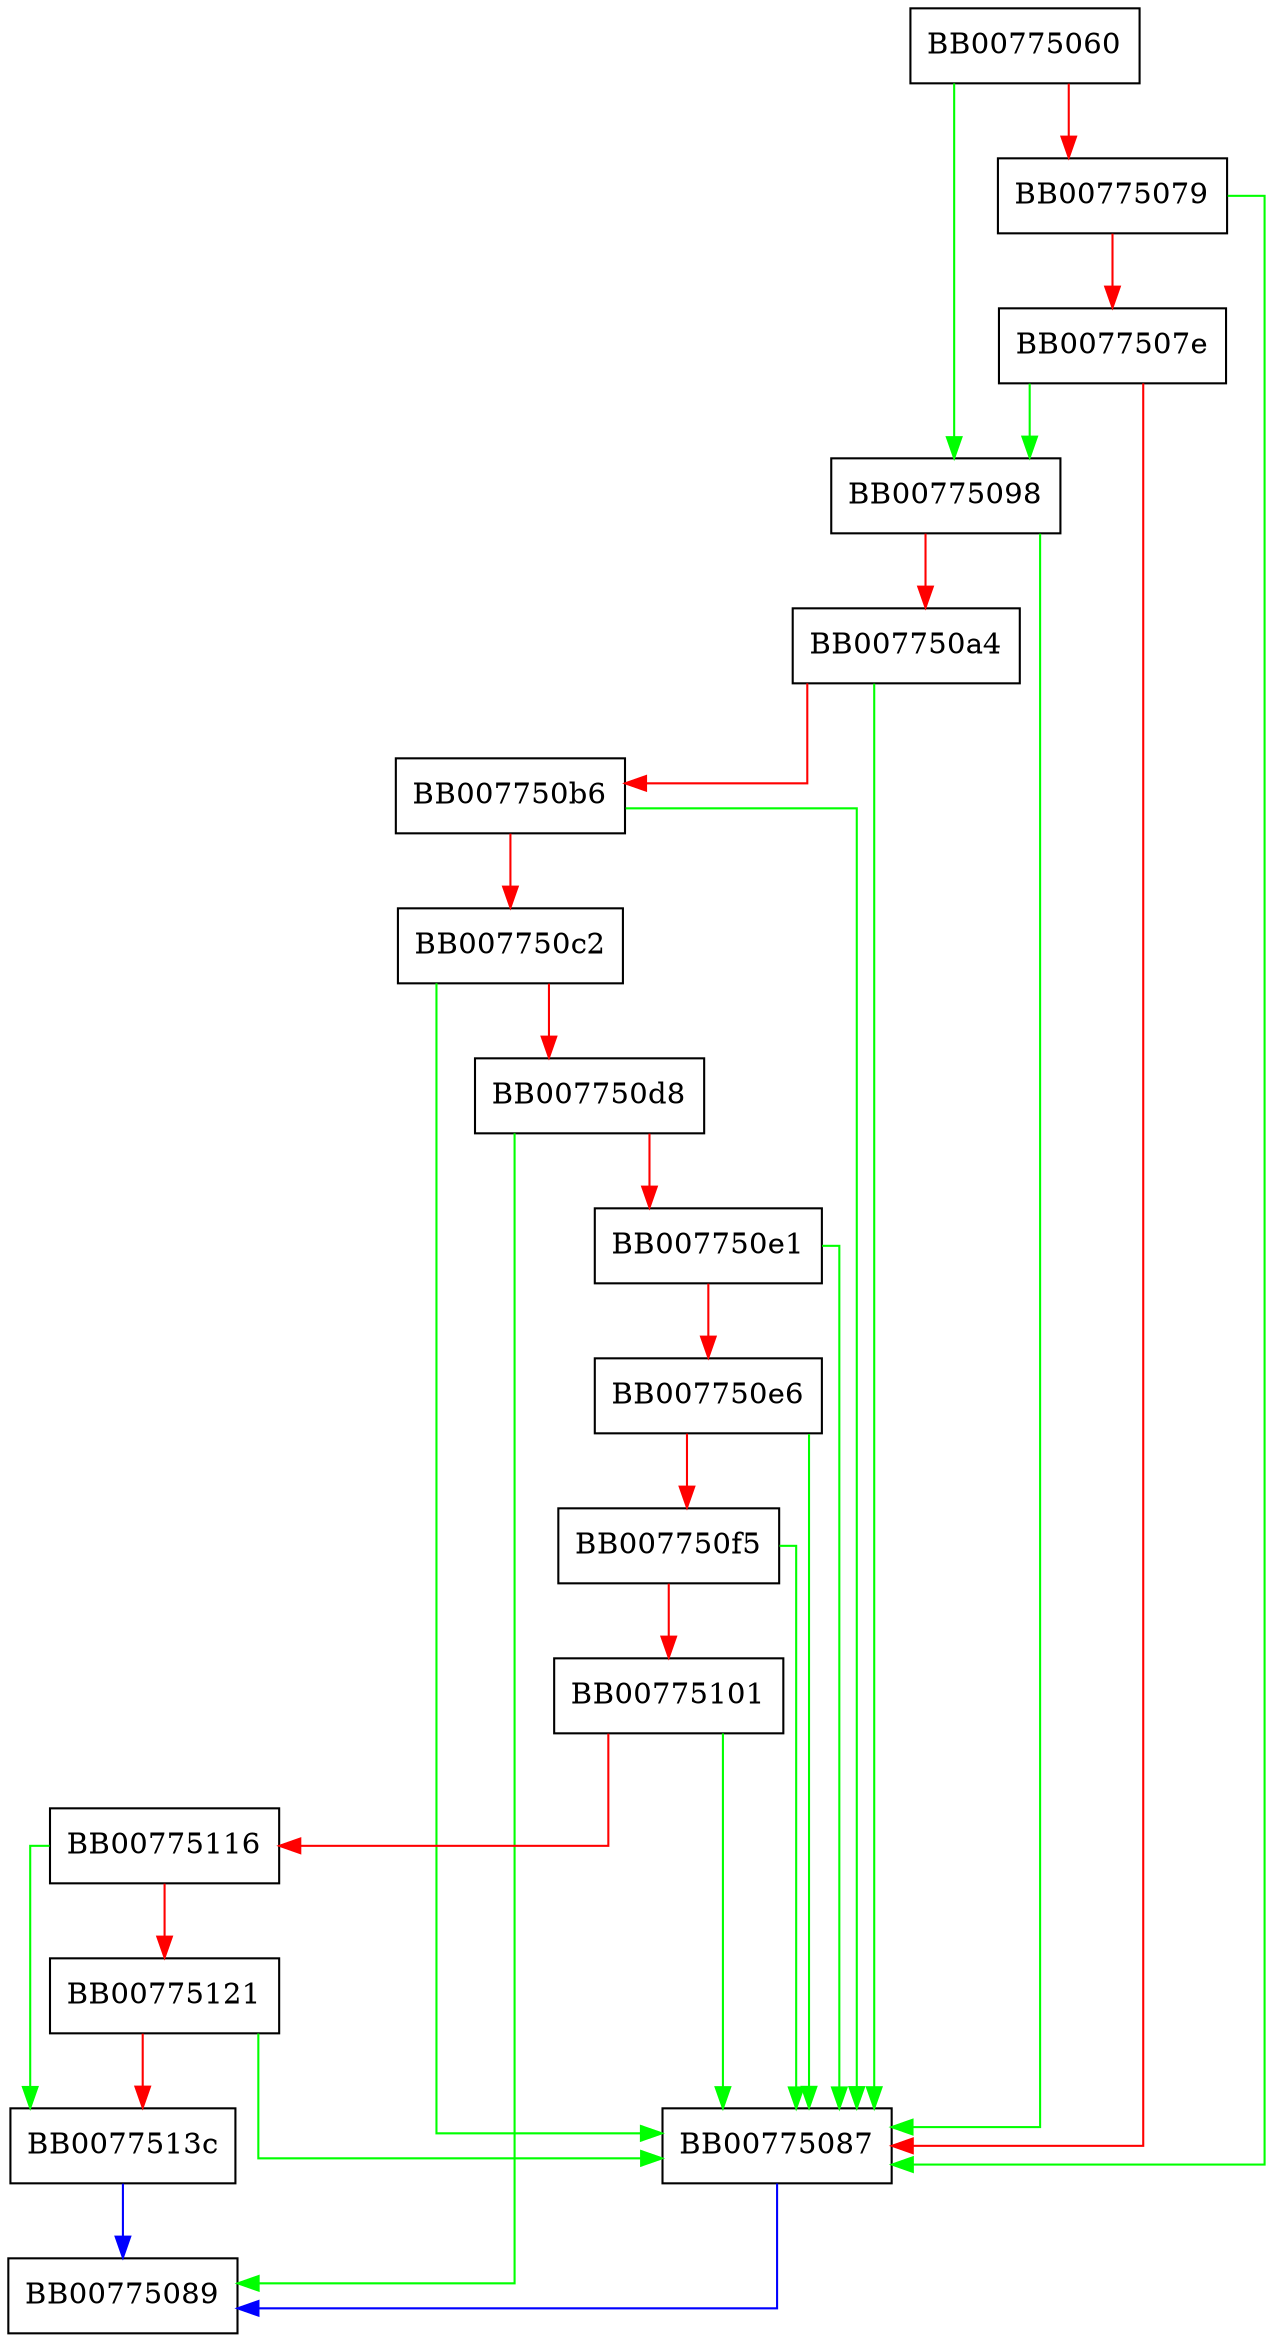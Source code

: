 digraph ossl_DER_w_octet_string {
  node [shape="box"];
  graph [splines=ortho];
  BB00775060 -> BB00775098 [color="green"];
  BB00775060 -> BB00775079 [color="red"];
  BB00775079 -> BB00775087 [color="green"];
  BB00775079 -> BB0077507e [color="red"];
  BB0077507e -> BB00775098 [color="green"];
  BB0077507e -> BB00775087 [color="red"];
  BB00775087 -> BB00775089 [color="blue"];
  BB00775098 -> BB00775087 [color="green"];
  BB00775098 -> BB007750a4 [color="red"];
  BB007750a4 -> BB00775087 [color="green"];
  BB007750a4 -> BB007750b6 [color="red"];
  BB007750b6 -> BB00775087 [color="green"];
  BB007750b6 -> BB007750c2 [color="red"];
  BB007750c2 -> BB00775087 [color="green"];
  BB007750c2 -> BB007750d8 [color="red"];
  BB007750d8 -> BB00775089 [color="green"];
  BB007750d8 -> BB007750e1 [color="red"];
  BB007750e1 -> BB00775087 [color="green"];
  BB007750e1 -> BB007750e6 [color="red"];
  BB007750e6 -> BB00775087 [color="green"];
  BB007750e6 -> BB007750f5 [color="red"];
  BB007750f5 -> BB00775087 [color="green"];
  BB007750f5 -> BB00775101 [color="red"];
  BB00775101 -> BB00775087 [color="green"];
  BB00775101 -> BB00775116 [color="red"];
  BB00775116 -> BB0077513c [color="green"];
  BB00775116 -> BB00775121 [color="red"];
  BB00775121 -> BB00775087 [color="green"];
  BB00775121 -> BB0077513c [color="red"];
  BB0077513c -> BB00775089 [color="blue"];
}